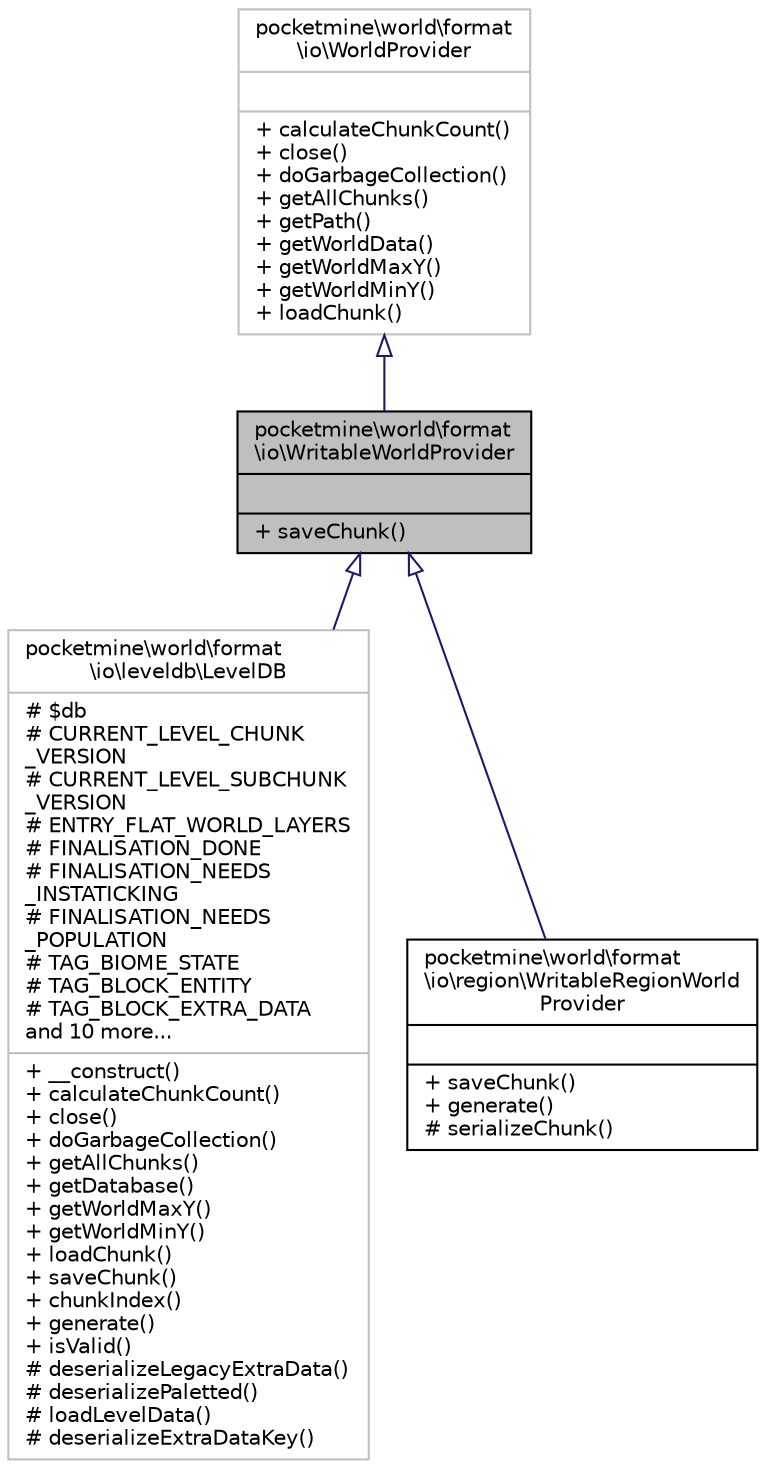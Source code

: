 digraph "pocketmine\world\format\io\WritableWorldProvider"
{
 // INTERACTIVE_SVG=YES
 // LATEX_PDF_SIZE
  edge [fontname="Helvetica",fontsize="10",labelfontname="Helvetica",labelfontsize="10"];
  node [fontname="Helvetica",fontsize="10",shape=record];
  Node1 [label="{pocketmine\\world\\format\l\\io\\WritableWorldProvider\n||+ saveChunk()\l}",height=0.2,width=0.4,color="black", fillcolor="grey75", style="filled", fontcolor="black",tooltip=" "];
  Node2 -> Node1 [dir="back",color="midnightblue",fontsize="10",style="solid",arrowtail="onormal",fontname="Helvetica"];
  Node2 [label="{pocketmine\\world\\format\l\\io\\WorldProvider\n||+ calculateChunkCount()\l+ close()\l+ doGarbageCollection()\l+ getAllChunks()\l+ getPath()\l+ getWorldData()\l+ getWorldMaxY()\l+ getWorldMinY()\l+ loadChunk()\l}",height=0.2,width=0.4,color="grey75", fillcolor="white", style="filled",URL="$d8/d94/interfacepocketmine_1_1world_1_1format_1_1io_1_1_world_provider.html",tooltip=" "];
  Node1 -> Node3 [dir="back",color="midnightblue",fontsize="10",style="solid",arrowtail="onormal",fontname="Helvetica"];
  Node3 [label="{pocketmine\\world\\format\l\\io\\leveldb\\LevelDB\n|# $db\l# CURRENT_LEVEL_CHUNK\l_VERSION\l# CURRENT_LEVEL_SUBCHUNK\l_VERSION\l# ENTRY_FLAT_WORLD_LAYERS\l# FINALISATION_DONE\l# FINALISATION_NEEDS\l_INSTATICKING\l# FINALISATION_NEEDS\l_POPULATION\l# TAG_BIOME_STATE\l# TAG_BLOCK_ENTITY\l# TAG_BLOCK_EXTRA_DATA\land 10 more...\l|+ __construct()\l+ calculateChunkCount()\l+ close()\l+ doGarbageCollection()\l+ getAllChunks()\l+ getDatabase()\l+ getWorldMaxY()\l+ getWorldMinY()\l+ loadChunk()\l+ saveChunk()\l+ chunkIndex()\l+ generate()\l+ isValid()\l# deserializeLegacyExtraData()\l# deserializePaletted()\l# loadLevelData()\l# deserializeExtraDataKey()\l}",height=0.2,width=0.4,color="grey75", fillcolor="white", style="filled",URL="$df/d4c/classpocketmine_1_1world_1_1format_1_1io_1_1leveldb_1_1_level_d_b.html",tooltip=" "];
  Node1 -> Node4 [dir="back",color="midnightblue",fontsize="10",style="solid",arrowtail="onormal",fontname="Helvetica"];
  Node4 [label="{pocketmine\\world\\format\l\\io\\region\\WritableRegionWorld\lProvider\n||+ saveChunk()\l+ generate()\l# serializeChunk()\l}",height=0.2,width=0.4,color="black", fillcolor="white", style="filled",URL="$df/da7/classpocketmine_1_1world_1_1format_1_1io_1_1region_1_1_writable_region_world_provider.html",tooltip=" "];
}
